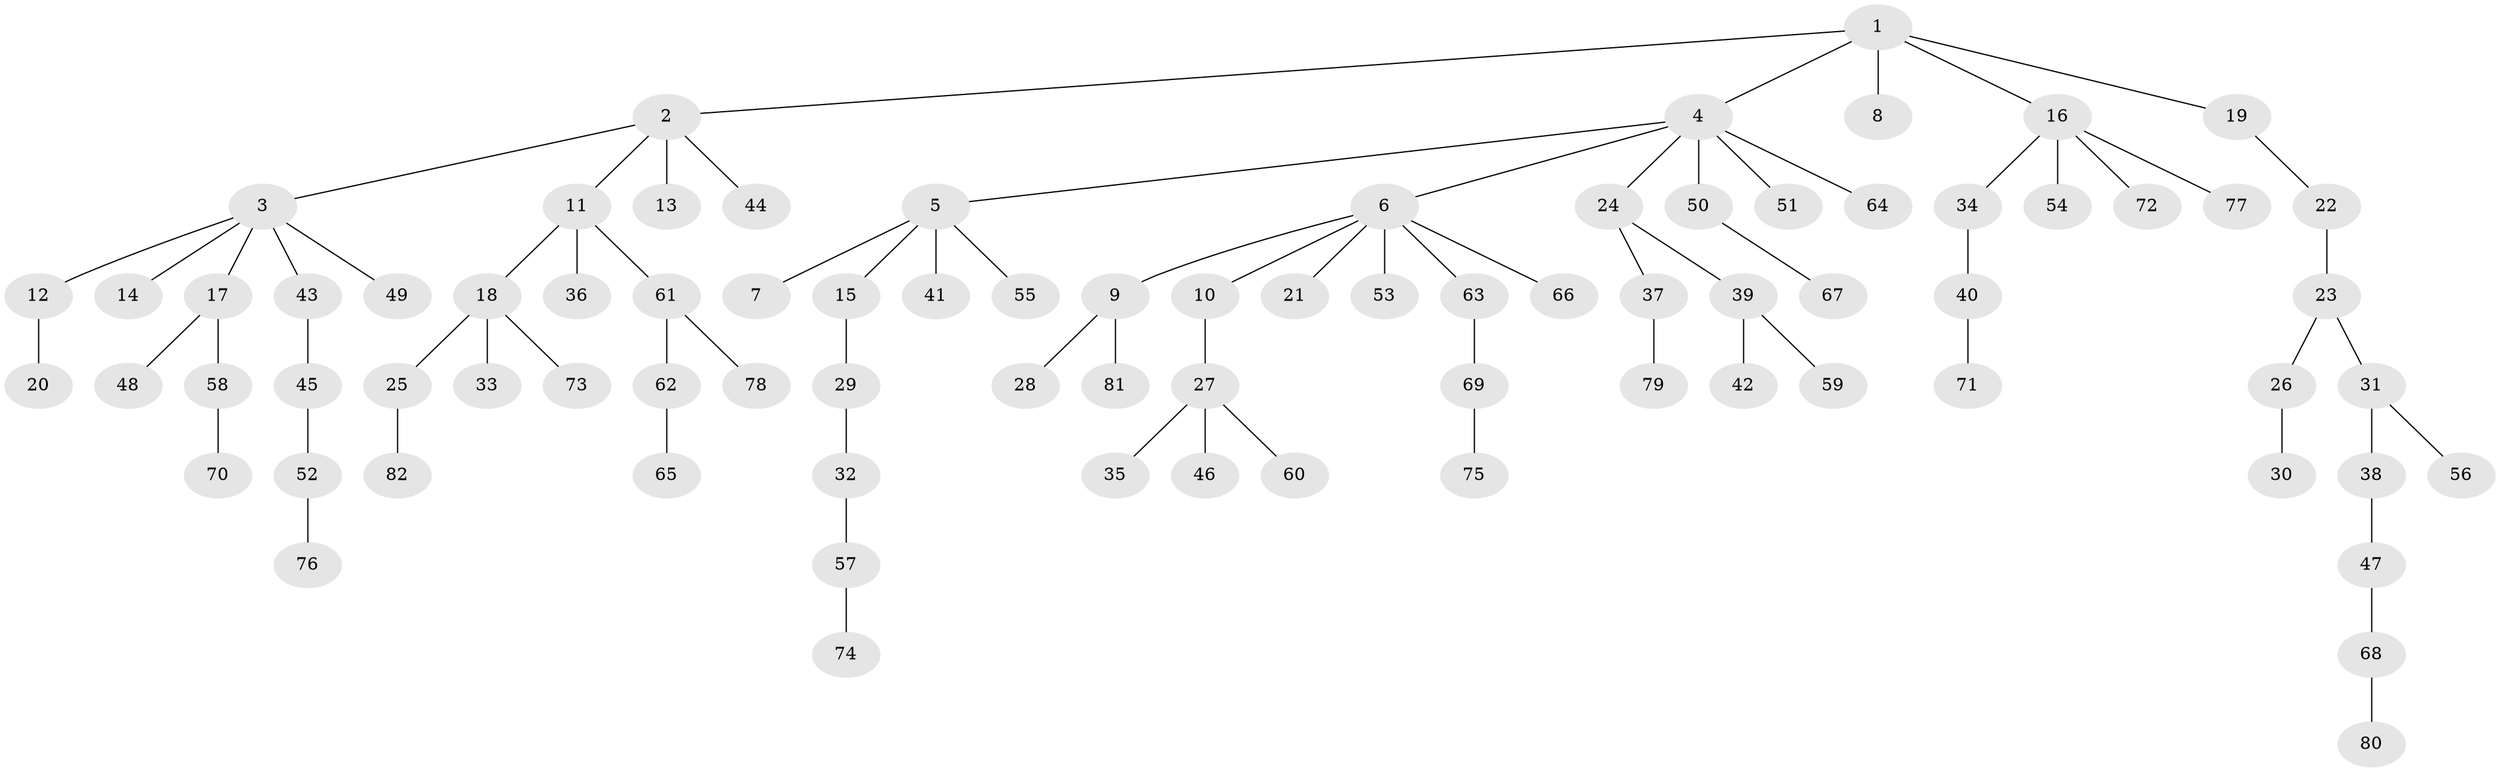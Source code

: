 // Generated by graph-tools (version 1.1) at 2025/02/03/09/25 03:02:25]
// undirected, 82 vertices, 81 edges
graph export_dot {
graph [start="1"]
  node [color=gray90,style=filled];
  1;
  2;
  3;
  4;
  5;
  6;
  7;
  8;
  9;
  10;
  11;
  12;
  13;
  14;
  15;
  16;
  17;
  18;
  19;
  20;
  21;
  22;
  23;
  24;
  25;
  26;
  27;
  28;
  29;
  30;
  31;
  32;
  33;
  34;
  35;
  36;
  37;
  38;
  39;
  40;
  41;
  42;
  43;
  44;
  45;
  46;
  47;
  48;
  49;
  50;
  51;
  52;
  53;
  54;
  55;
  56;
  57;
  58;
  59;
  60;
  61;
  62;
  63;
  64;
  65;
  66;
  67;
  68;
  69;
  70;
  71;
  72;
  73;
  74;
  75;
  76;
  77;
  78;
  79;
  80;
  81;
  82;
  1 -- 2;
  1 -- 4;
  1 -- 8;
  1 -- 16;
  1 -- 19;
  2 -- 3;
  2 -- 11;
  2 -- 13;
  2 -- 44;
  3 -- 12;
  3 -- 14;
  3 -- 17;
  3 -- 43;
  3 -- 49;
  4 -- 5;
  4 -- 6;
  4 -- 24;
  4 -- 50;
  4 -- 51;
  4 -- 64;
  5 -- 7;
  5 -- 15;
  5 -- 41;
  5 -- 55;
  6 -- 9;
  6 -- 10;
  6 -- 21;
  6 -- 53;
  6 -- 63;
  6 -- 66;
  9 -- 28;
  9 -- 81;
  10 -- 27;
  11 -- 18;
  11 -- 36;
  11 -- 61;
  12 -- 20;
  15 -- 29;
  16 -- 34;
  16 -- 54;
  16 -- 72;
  16 -- 77;
  17 -- 48;
  17 -- 58;
  18 -- 25;
  18 -- 33;
  18 -- 73;
  19 -- 22;
  22 -- 23;
  23 -- 26;
  23 -- 31;
  24 -- 37;
  24 -- 39;
  25 -- 82;
  26 -- 30;
  27 -- 35;
  27 -- 46;
  27 -- 60;
  29 -- 32;
  31 -- 38;
  31 -- 56;
  32 -- 57;
  34 -- 40;
  37 -- 79;
  38 -- 47;
  39 -- 42;
  39 -- 59;
  40 -- 71;
  43 -- 45;
  45 -- 52;
  47 -- 68;
  50 -- 67;
  52 -- 76;
  57 -- 74;
  58 -- 70;
  61 -- 62;
  61 -- 78;
  62 -- 65;
  63 -- 69;
  68 -- 80;
  69 -- 75;
}
